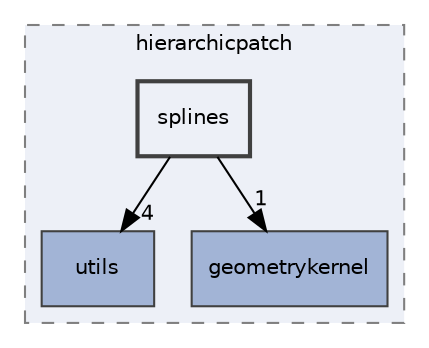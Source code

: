 digraph "splines"
{
 // LATEX_PDF_SIZE
  edge [fontname="Helvetica",fontsize="10",labelfontname="Helvetica",labelfontsize="10"];
  node [fontname="Helvetica",fontsize="10",shape=record];
  compound=true
  subgraph clusterdir_12fc9e68aad46ae2d80ba50ef1c96d76 {
    graph [ bgcolor="#edf0f7", pencolor="grey50", style="filled,dashed,", label="hierarchicpatch", fontname="Helvetica", fontsize="10", URL="dir_12fc9e68aad46ae2d80ba50ef1c96d76.html"]
  dir_29e36e3869dd8211c6d429092de827ad [shape=box, label="utils", style="filled,", fillcolor="#a2b4d6", color="grey25", URL="dir_29e36e3869dd8211c6d429092de827ad.html"];
  dir_dd59cf058be4b87402b3a744c5ea20b5 [shape=box, label="geometrykernel", style="filled,", fillcolor="#a2b4d6", color="grey25", URL="dir_dd59cf058be4b87402b3a744c5ea20b5.html"];
  dir_db7a8382cbcdbcaaeb9c3dd2ed6d6157 [shape=box, label="splines", style="filled,bold,", fillcolor="#edf0f7", color="grey25", URL="dir_db7a8382cbcdbcaaeb9c3dd2ed6d6157.html"];
  }
  dir_db7a8382cbcdbcaaeb9c3dd2ed6d6157->dir_29e36e3869dd8211c6d429092de827ad [headlabel="4", labeldistance=1.5 headhref="dir_000010_000012.html"];
  dir_db7a8382cbcdbcaaeb9c3dd2ed6d6157->dir_dd59cf058be4b87402b3a744c5ea20b5 [headlabel="1", labeldistance=1.5 headhref="dir_000010_000003.html"];
}
